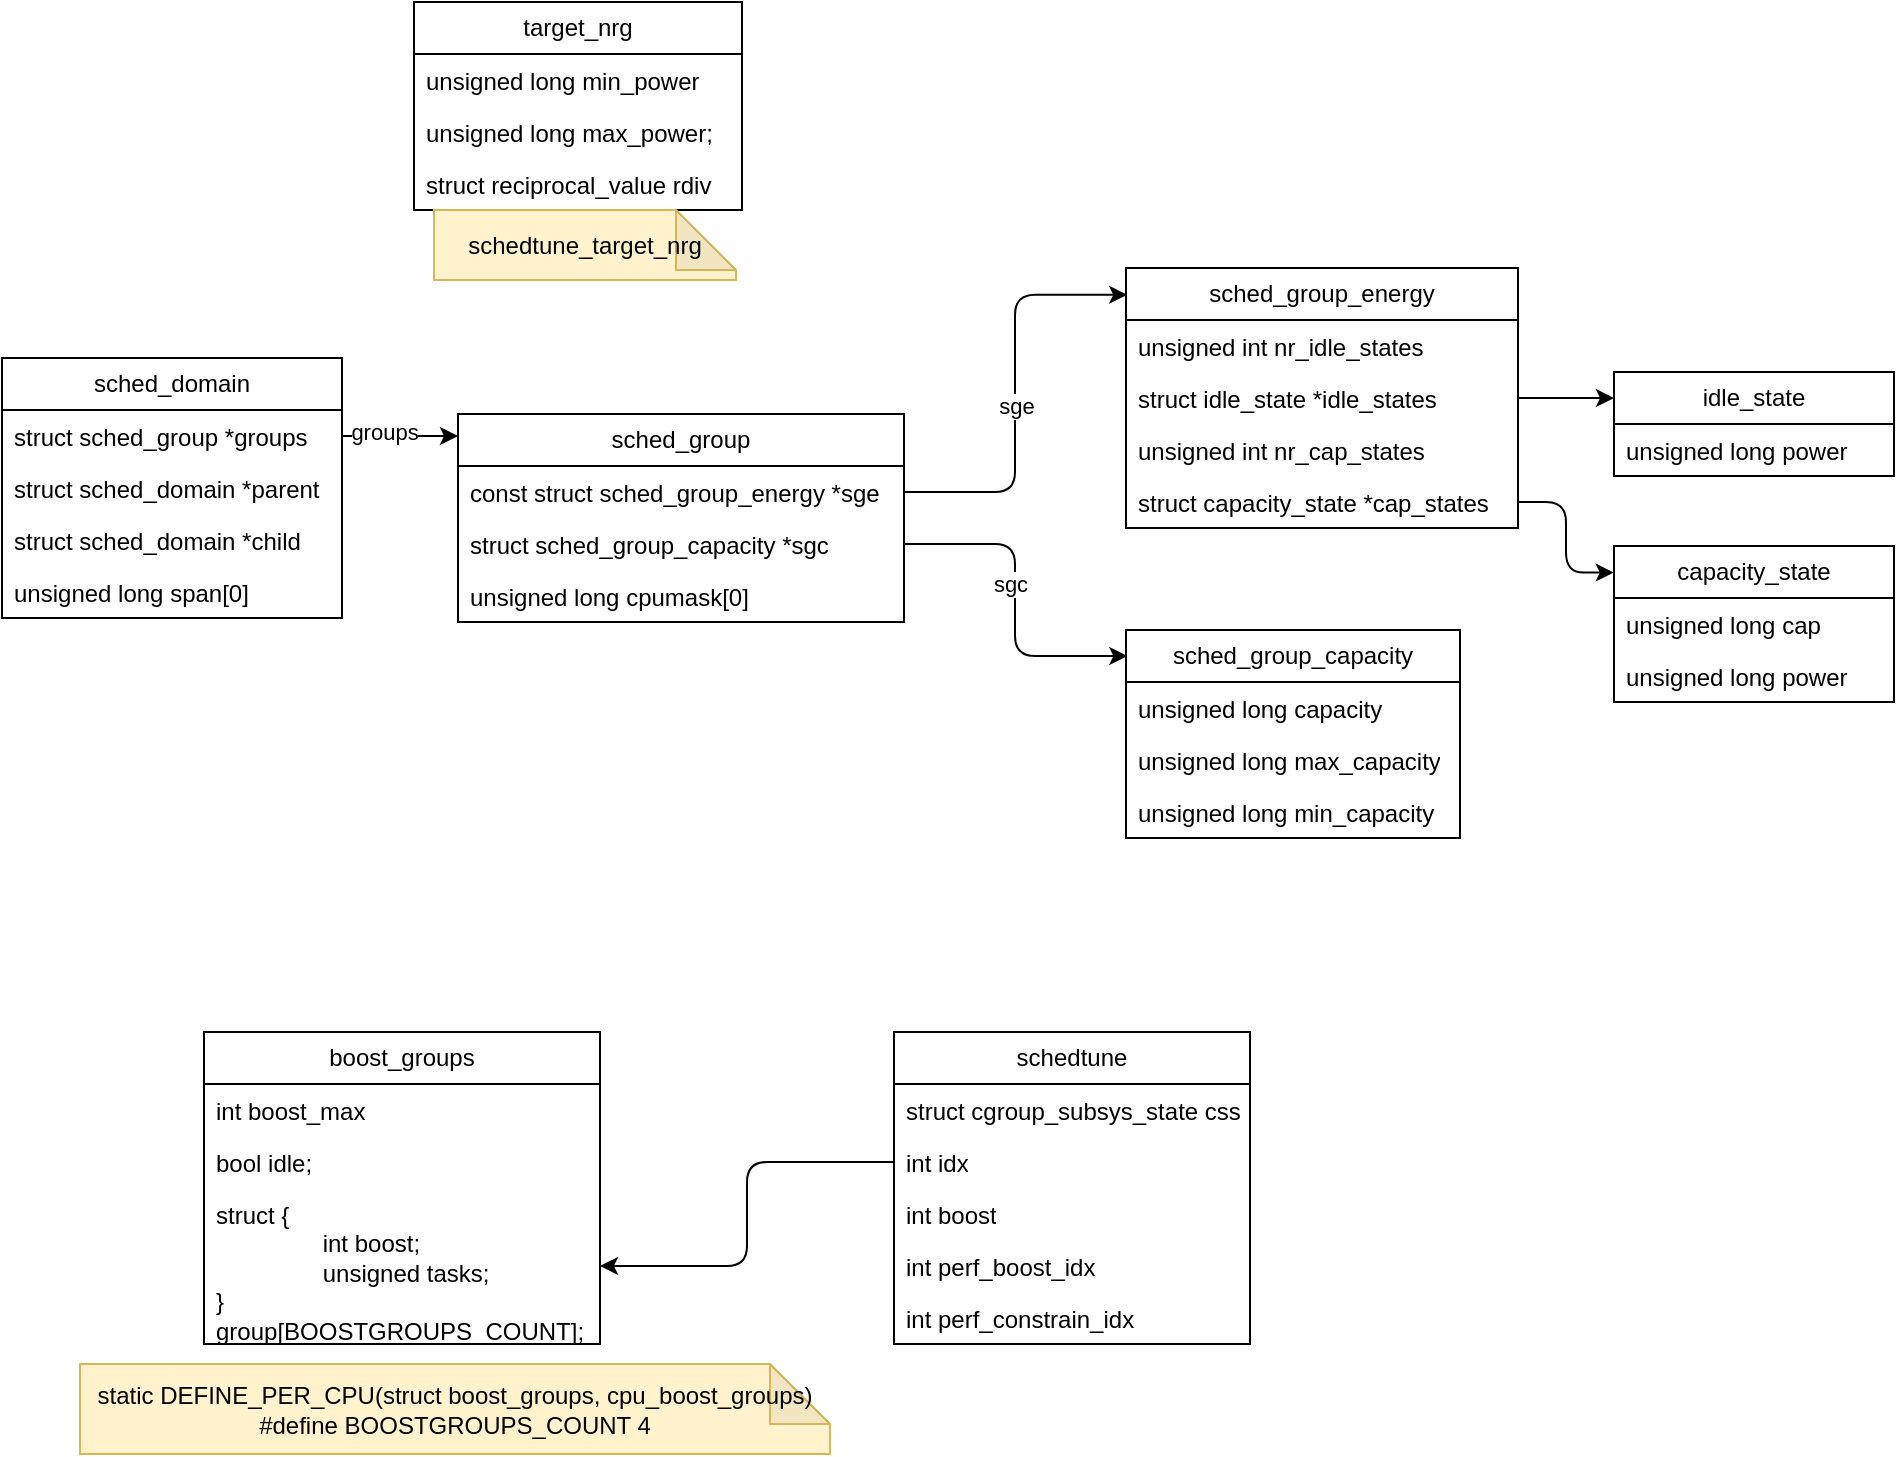 <mxfile version="24.0.7" type="github">
  <diagram name="第 1 页" id="01agbYeh8jdvlxJhbr0P">
    <mxGraphModel dx="1364" dy="827" grid="0" gridSize="10" guides="0" tooltips="1" connect="1" arrows="1" fold="1" page="0" pageScale="1" pageWidth="827" pageHeight="1169" math="0" shadow="0">
      <root>
        <mxCell id="0" />
        <mxCell id="1" parent="0" />
        <mxCell id="DIjDcMSTwJ1lfGA5DYHn-1" value="target_nrg" style="swimlane;fontStyle=0;childLayout=stackLayout;horizontal=1;startSize=26;fillColor=none;horizontalStack=0;resizeParent=1;resizeParentMax=0;resizeLast=0;collapsible=1;marginBottom=0;whiteSpace=wrap;html=1;" parent="1" vertex="1">
          <mxGeometry x="279" y="73" width="164" height="104" as="geometry" />
        </mxCell>
        <mxCell id="DIjDcMSTwJ1lfGA5DYHn-2" value="unsigned long min_power" style="text;strokeColor=none;fillColor=none;align=left;verticalAlign=top;spacingLeft=4;spacingRight=4;overflow=hidden;rotatable=0;points=[[0,0.5],[1,0.5]];portConstraint=eastwest;whiteSpace=wrap;html=1;" parent="DIjDcMSTwJ1lfGA5DYHn-1" vertex="1">
          <mxGeometry y="26" width="164" height="26" as="geometry" />
        </mxCell>
        <mxCell id="DIjDcMSTwJ1lfGA5DYHn-3" value="unsigned long max_power;" style="text;strokeColor=none;fillColor=none;align=left;verticalAlign=top;spacingLeft=4;spacingRight=4;overflow=hidden;rotatable=0;points=[[0,0.5],[1,0.5]];portConstraint=eastwest;whiteSpace=wrap;html=1;" parent="DIjDcMSTwJ1lfGA5DYHn-1" vertex="1">
          <mxGeometry y="52" width="164" height="26" as="geometry" />
        </mxCell>
        <mxCell id="DIjDcMSTwJ1lfGA5DYHn-4" value="struct reciprocal_value rdiv" style="text;strokeColor=none;fillColor=none;align=left;verticalAlign=top;spacingLeft=4;spacingRight=4;overflow=hidden;rotatable=0;points=[[0,0.5],[1,0.5]];portConstraint=eastwest;whiteSpace=wrap;html=1;" parent="DIjDcMSTwJ1lfGA5DYHn-1" vertex="1">
          <mxGeometry y="78" width="164" height="26" as="geometry" />
        </mxCell>
        <mxCell id="DIjDcMSTwJ1lfGA5DYHn-5" value="sched_domain" style="swimlane;fontStyle=0;childLayout=stackLayout;horizontal=1;startSize=26;fillColor=none;horizontalStack=0;resizeParent=1;resizeParentMax=0;resizeLast=0;collapsible=1;marginBottom=0;whiteSpace=wrap;html=1;" parent="1" vertex="1">
          <mxGeometry x="73" y="251" width="170" height="130" as="geometry" />
        </mxCell>
        <mxCell id="DIjDcMSTwJ1lfGA5DYHn-6" value="struct sched_group *groups" style="text;strokeColor=none;fillColor=none;align=left;verticalAlign=top;spacingLeft=4;spacingRight=4;overflow=hidden;rotatable=0;points=[[0,0.5],[1,0.5]];portConstraint=eastwest;whiteSpace=wrap;html=1;" parent="DIjDcMSTwJ1lfGA5DYHn-5" vertex="1">
          <mxGeometry y="26" width="170" height="26" as="geometry" />
        </mxCell>
        <mxCell id="DIjDcMSTwJ1lfGA5DYHn-7" value="struct sched_domain *parent" style="text;strokeColor=none;fillColor=none;align=left;verticalAlign=top;spacingLeft=4;spacingRight=4;overflow=hidden;rotatable=0;points=[[0,0.5],[1,0.5]];portConstraint=eastwest;whiteSpace=wrap;html=1;" parent="DIjDcMSTwJ1lfGA5DYHn-5" vertex="1">
          <mxGeometry y="52" width="170" height="26" as="geometry" />
        </mxCell>
        <mxCell id="VDW7BR7wvnO6Wit2rarF-36" value="struct sched_domain *child" style="text;strokeColor=none;fillColor=none;align=left;verticalAlign=top;spacingLeft=4;spacingRight=4;overflow=hidden;rotatable=0;points=[[0,0.5],[1,0.5]];portConstraint=eastwest;whiteSpace=wrap;html=1;" vertex="1" parent="DIjDcMSTwJ1lfGA5DYHn-5">
          <mxGeometry y="78" width="170" height="26" as="geometry" />
        </mxCell>
        <mxCell id="DIjDcMSTwJ1lfGA5DYHn-8" value="unsigned long span[0]" style="text;strokeColor=none;fillColor=none;align=left;verticalAlign=top;spacingLeft=4;spacingRight=4;overflow=hidden;rotatable=0;points=[[0,0.5],[1,0.5]];portConstraint=eastwest;whiteSpace=wrap;html=1;" parent="DIjDcMSTwJ1lfGA5DYHn-5" vertex="1">
          <mxGeometry y="104" width="170" height="26" as="geometry" />
        </mxCell>
        <mxCell id="DIjDcMSTwJ1lfGA5DYHn-9" value="sched_group" style="swimlane;fontStyle=0;childLayout=stackLayout;horizontal=1;startSize=26;fillColor=none;horizontalStack=0;resizeParent=1;resizeParentMax=0;resizeLast=0;collapsible=1;marginBottom=0;whiteSpace=wrap;html=1;" parent="1" vertex="1">
          <mxGeometry x="301" y="279" width="223" height="104" as="geometry" />
        </mxCell>
        <mxCell id="DIjDcMSTwJ1lfGA5DYHn-10" value="const struct sched_group_energy *sge" style="text;strokeColor=none;fillColor=none;align=left;verticalAlign=top;spacingLeft=4;spacingRight=4;overflow=hidden;rotatable=0;points=[[0,0.5],[1,0.5]];portConstraint=eastwest;whiteSpace=wrap;html=1;" parent="DIjDcMSTwJ1lfGA5DYHn-9" vertex="1">
          <mxGeometry y="26" width="223" height="26" as="geometry" />
        </mxCell>
        <mxCell id="DIjDcMSTwJ1lfGA5DYHn-11" value="struct sched_group_capacity *sgc" style="text;strokeColor=none;fillColor=none;align=left;verticalAlign=top;spacingLeft=4;spacingRight=4;overflow=hidden;rotatable=0;points=[[0,0.5],[1,0.5]];portConstraint=eastwest;whiteSpace=wrap;html=1;" parent="DIjDcMSTwJ1lfGA5DYHn-9" vertex="1">
          <mxGeometry y="52" width="223" height="26" as="geometry" />
        </mxCell>
        <mxCell id="DIjDcMSTwJ1lfGA5DYHn-12" value="unsigned long cpumask[0]" style="text;strokeColor=none;fillColor=none;align=left;verticalAlign=top;spacingLeft=4;spacingRight=4;overflow=hidden;rotatable=0;points=[[0,0.5],[1,0.5]];portConstraint=eastwest;whiteSpace=wrap;html=1;" parent="DIjDcMSTwJ1lfGA5DYHn-9" vertex="1">
          <mxGeometry y="78" width="223" height="26" as="geometry" />
        </mxCell>
        <mxCell id="DIjDcMSTwJ1lfGA5DYHn-13" style="edgeStyle=orthogonalEdgeStyle;rounded=0;orthogonalLoop=1;jettySize=auto;html=1;entryX=0;entryY=0.106;entryDx=0;entryDy=0;entryPerimeter=0;" parent="1" source="DIjDcMSTwJ1lfGA5DYHn-6" edge="1" target="DIjDcMSTwJ1lfGA5DYHn-9">
          <mxGeometry relative="1" as="geometry">
            <mxPoint x="343" y="290" as="targetPoint" />
          </mxGeometry>
        </mxCell>
        <mxCell id="DIjDcMSTwJ1lfGA5DYHn-14" value="groups" style="edgeLabel;html=1;align=center;verticalAlign=middle;resizable=0;points=[];" parent="DIjDcMSTwJ1lfGA5DYHn-13" vertex="1" connectable="0">
          <mxGeometry x="-0.268" y="2" relative="1" as="geometry">
            <mxPoint as="offset" />
          </mxGeometry>
        </mxCell>
        <mxCell id="DIjDcMSTwJ1lfGA5DYHn-15" value="boost_groups" style="swimlane;fontStyle=0;childLayout=stackLayout;horizontal=1;startSize=26;fillColor=none;horizontalStack=0;resizeParent=1;resizeParentMax=0;resizeLast=0;collapsible=1;marginBottom=0;whiteSpace=wrap;html=1;" parent="1" vertex="1">
          <mxGeometry x="174" y="588" width="198" height="156" as="geometry" />
        </mxCell>
        <mxCell id="DIjDcMSTwJ1lfGA5DYHn-16" value="int boost_max" style="text;strokeColor=none;fillColor=none;align=left;verticalAlign=top;spacingLeft=4;spacingRight=4;overflow=hidden;rotatable=0;points=[[0,0.5],[1,0.5]];portConstraint=eastwest;whiteSpace=wrap;html=1;" parent="DIjDcMSTwJ1lfGA5DYHn-15" vertex="1">
          <mxGeometry y="26" width="198" height="26" as="geometry" />
        </mxCell>
        <mxCell id="DIjDcMSTwJ1lfGA5DYHn-17" value="bool idle;" style="text;strokeColor=none;fillColor=none;align=left;verticalAlign=top;spacingLeft=4;spacingRight=4;overflow=hidden;rotatable=0;points=[[0,0.5],[1,0.5]];portConstraint=eastwest;whiteSpace=wrap;html=1;" parent="DIjDcMSTwJ1lfGA5DYHn-15" vertex="1">
          <mxGeometry y="52" width="198" height="26" as="geometry" />
        </mxCell>
        <mxCell id="DIjDcMSTwJ1lfGA5DYHn-18" value="&lt;div&gt;struct {&lt;/div&gt;&lt;div&gt;&lt;span style=&quot;background-color: initial;&quot;&gt;&amp;nbsp; &amp;nbsp; &amp;nbsp; &amp;nbsp; &amp;nbsp; &amp;nbsp; &amp;nbsp; &amp;nbsp; int boost;&lt;/span&gt;&lt;br&gt;&lt;/div&gt;&lt;div&gt;&lt;span style=&quot;background-color: initial;&quot;&gt;&amp;nbsp; &amp;nbsp; &amp;nbsp; &amp;nbsp; &amp;nbsp; &amp;nbsp; &amp;nbsp; &amp;nbsp; unsigned tasks;&lt;/span&gt;&lt;/div&gt;&lt;div&gt;&lt;span style=&quot;background-color: initial;&quot;&gt;} group[BOOSTGROUPS_COUNT];&lt;/span&gt;&lt;/div&gt;" style="text;strokeColor=none;fillColor=none;align=left;verticalAlign=top;spacingLeft=4;spacingRight=4;overflow=hidden;rotatable=0;points=[[0,0.5],[1,0.5]];portConstraint=eastwest;whiteSpace=wrap;html=1;" parent="DIjDcMSTwJ1lfGA5DYHn-15" vertex="1">
          <mxGeometry y="78" width="198" height="78" as="geometry" />
        </mxCell>
        <mxCell id="DIjDcMSTwJ1lfGA5DYHn-24" value="schedtune" style="swimlane;fontStyle=0;childLayout=stackLayout;horizontal=1;startSize=26;fillColor=none;horizontalStack=0;resizeParent=1;resizeParentMax=0;resizeLast=0;collapsible=1;marginBottom=0;whiteSpace=wrap;html=1;" parent="1" vertex="1">
          <mxGeometry x="519" y="588" width="178" height="156" as="geometry" />
        </mxCell>
        <mxCell id="DIjDcMSTwJ1lfGA5DYHn-25" value="struct cgroup_subsys_state css" style="text;strokeColor=none;fillColor=none;align=left;verticalAlign=top;spacingLeft=4;spacingRight=4;overflow=hidden;rotatable=0;points=[[0,0.5],[1,0.5]];portConstraint=eastwest;whiteSpace=wrap;html=1;" parent="DIjDcMSTwJ1lfGA5DYHn-24" vertex="1">
          <mxGeometry y="26" width="178" height="26" as="geometry" />
        </mxCell>
        <mxCell id="DIjDcMSTwJ1lfGA5DYHn-26" value="int idx" style="text;strokeColor=none;fillColor=none;align=left;verticalAlign=top;spacingLeft=4;spacingRight=4;overflow=hidden;rotatable=0;points=[[0,0.5],[1,0.5]];portConstraint=eastwest;whiteSpace=wrap;html=1;" parent="DIjDcMSTwJ1lfGA5DYHn-24" vertex="1">
          <mxGeometry y="52" width="178" height="26" as="geometry" />
        </mxCell>
        <mxCell id="DIjDcMSTwJ1lfGA5DYHn-27" value="int boost" style="text;strokeColor=none;fillColor=none;align=left;verticalAlign=top;spacingLeft=4;spacingRight=4;overflow=hidden;rotatable=0;points=[[0,0.5],[1,0.5]];portConstraint=eastwest;whiteSpace=wrap;html=1;" parent="DIjDcMSTwJ1lfGA5DYHn-24" vertex="1">
          <mxGeometry y="78" width="178" height="26" as="geometry" />
        </mxCell>
        <mxCell id="DIjDcMSTwJ1lfGA5DYHn-28" value="int perf_boost_idx" style="text;strokeColor=none;fillColor=none;align=left;verticalAlign=top;spacingLeft=4;spacingRight=4;overflow=hidden;rotatable=0;points=[[0,0.5],[1,0.5]];portConstraint=eastwest;whiteSpace=wrap;html=1;" parent="DIjDcMSTwJ1lfGA5DYHn-24" vertex="1">
          <mxGeometry y="104" width="178" height="26" as="geometry" />
        </mxCell>
        <mxCell id="DIjDcMSTwJ1lfGA5DYHn-29" value="int perf_constrain_idx" style="text;strokeColor=none;fillColor=none;align=left;verticalAlign=top;spacingLeft=4;spacingRight=4;overflow=hidden;rotatable=0;points=[[0,0.5],[1,0.5]];portConstraint=eastwest;whiteSpace=wrap;html=1;" parent="DIjDcMSTwJ1lfGA5DYHn-24" vertex="1">
          <mxGeometry y="130" width="178" height="26" as="geometry" />
        </mxCell>
        <mxCell id="DIjDcMSTwJ1lfGA5DYHn-30" value="static DEFINE_PER_CPU(struct boost_groups, cpu_boost_groups)&lt;div&gt;#define BOOSTGROUPS_COUNT 4&lt;br&gt;&lt;/div&gt;" style="shape=note;whiteSpace=wrap;html=1;backgroundOutline=1;darkOpacity=0.05;fillColor=#fff2cc;strokeColor=#d6b656;" parent="1" vertex="1">
          <mxGeometry x="112" y="754" width="375" height="45" as="geometry" />
        </mxCell>
        <mxCell id="DIjDcMSTwJ1lfGA5DYHn-31" style="edgeStyle=orthogonalEdgeStyle;rounded=1;orthogonalLoop=1;jettySize=auto;html=1;entryX=1;entryY=0.5;entryDx=0;entryDy=0;curved=0;" parent="1" source="DIjDcMSTwJ1lfGA5DYHn-26" target="DIjDcMSTwJ1lfGA5DYHn-18" edge="1">
          <mxGeometry relative="1" as="geometry" />
        </mxCell>
        <mxCell id="VDW7BR7wvnO6Wit2rarF-1" value="schedtune_target_nrg" style="shape=note;whiteSpace=wrap;html=1;backgroundOutline=1;darkOpacity=0.05;fillColor=#fff2cc;strokeColor=#d6b656;" vertex="1" parent="1">
          <mxGeometry x="289" y="177" width="151" height="35" as="geometry" />
        </mxCell>
        <mxCell id="VDW7BR7wvnO6Wit2rarF-11" value="sched_group_capacity" style="swimlane;fontStyle=0;childLayout=stackLayout;horizontal=1;startSize=26;fillColor=none;horizontalStack=0;resizeParent=1;resizeParentMax=0;resizeLast=0;collapsible=1;marginBottom=0;whiteSpace=wrap;html=1;" vertex="1" parent="1">
          <mxGeometry x="635" y="387" width="167" height="104" as="geometry" />
        </mxCell>
        <mxCell id="VDW7BR7wvnO6Wit2rarF-12" value="unsigned long capacity" style="text;strokeColor=none;fillColor=none;align=left;verticalAlign=top;spacingLeft=4;spacingRight=4;overflow=hidden;rotatable=0;points=[[0,0.5],[1,0.5]];portConstraint=eastwest;whiteSpace=wrap;html=1;" vertex="1" parent="VDW7BR7wvnO6Wit2rarF-11">
          <mxGeometry y="26" width="167" height="26" as="geometry" />
        </mxCell>
        <mxCell id="VDW7BR7wvnO6Wit2rarF-13" value="unsigned long max_capacity" style="text;strokeColor=none;fillColor=none;align=left;verticalAlign=top;spacingLeft=4;spacingRight=4;overflow=hidden;rotatable=0;points=[[0,0.5],[1,0.5]];portConstraint=eastwest;whiteSpace=wrap;html=1;" vertex="1" parent="VDW7BR7wvnO6Wit2rarF-11">
          <mxGeometry y="52" width="167" height="26" as="geometry" />
        </mxCell>
        <mxCell id="VDW7BR7wvnO6Wit2rarF-14" value="unsigned long min_capacity" style="text;strokeColor=none;fillColor=none;align=left;verticalAlign=top;spacingLeft=4;spacingRight=4;overflow=hidden;rotatable=0;points=[[0,0.5],[1,0.5]];portConstraint=eastwest;whiteSpace=wrap;html=1;" vertex="1" parent="VDW7BR7wvnO6Wit2rarF-11">
          <mxGeometry y="78" width="167" height="26" as="geometry" />
        </mxCell>
        <mxCell id="VDW7BR7wvnO6Wit2rarF-16" style="edgeStyle=orthogonalEdgeStyle;rounded=1;orthogonalLoop=1;jettySize=auto;html=1;entryX=0.004;entryY=0.125;entryDx=0;entryDy=0;entryPerimeter=0;exitX=1;exitY=0.5;exitDx=0;exitDy=0;curved=0;" edge="1" parent="1" source="DIjDcMSTwJ1lfGA5DYHn-11" target="VDW7BR7wvnO6Wit2rarF-11">
          <mxGeometry relative="1" as="geometry" />
        </mxCell>
        <mxCell id="VDW7BR7wvnO6Wit2rarF-17" value="sgc" style="edgeLabel;html=1;align=center;verticalAlign=middle;resizable=0;points=[];" vertex="1" connectable="0" parent="VDW7BR7wvnO6Wit2rarF-16">
          <mxGeometry x="-0.1" y="-2" relative="1" as="geometry">
            <mxPoint x="-1" as="offset" />
          </mxGeometry>
        </mxCell>
        <mxCell id="VDW7BR7wvnO6Wit2rarF-18" value="sched_group_energy" style="swimlane;fontStyle=0;childLayout=stackLayout;horizontal=1;startSize=26;fillColor=none;horizontalStack=0;resizeParent=1;resizeParentMax=0;resizeLast=0;collapsible=1;marginBottom=0;whiteSpace=wrap;html=1;" vertex="1" parent="1">
          <mxGeometry x="635" y="206" width="196" height="130" as="geometry" />
        </mxCell>
        <mxCell id="VDW7BR7wvnO6Wit2rarF-19" value="unsigned int nr_idle_states" style="text;strokeColor=none;fillColor=none;align=left;verticalAlign=top;spacingLeft=4;spacingRight=4;overflow=hidden;rotatable=0;points=[[0,0.5],[1,0.5]];portConstraint=eastwest;whiteSpace=wrap;html=1;" vertex="1" parent="VDW7BR7wvnO6Wit2rarF-18">
          <mxGeometry y="26" width="196" height="26" as="geometry" />
        </mxCell>
        <mxCell id="VDW7BR7wvnO6Wit2rarF-20" value="struct idle_state *idle_states" style="text;strokeColor=none;fillColor=none;align=left;verticalAlign=top;spacingLeft=4;spacingRight=4;overflow=hidden;rotatable=0;points=[[0,0.5],[1,0.5]];portConstraint=eastwest;whiteSpace=wrap;html=1;" vertex="1" parent="VDW7BR7wvnO6Wit2rarF-18">
          <mxGeometry y="52" width="196" height="26" as="geometry" />
        </mxCell>
        <mxCell id="VDW7BR7wvnO6Wit2rarF-21" value="unsigned int nr_cap_states" style="text;strokeColor=none;fillColor=none;align=left;verticalAlign=top;spacingLeft=4;spacingRight=4;overflow=hidden;rotatable=0;points=[[0,0.5],[1,0.5]];portConstraint=eastwest;whiteSpace=wrap;html=1;" vertex="1" parent="VDW7BR7wvnO6Wit2rarF-18">
          <mxGeometry y="78" width="196" height="26" as="geometry" />
        </mxCell>
        <mxCell id="VDW7BR7wvnO6Wit2rarF-22" value="struct capacity_state *cap_states" style="text;strokeColor=none;fillColor=none;align=left;verticalAlign=top;spacingLeft=4;spacingRight=4;overflow=hidden;rotatable=0;points=[[0,0.5],[1,0.5]];portConstraint=eastwest;whiteSpace=wrap;html=1;" vertex="1" parent="VDW7BR7wvnO6Wit2rarF-18">
          <mxGeometry y="104" width="196" height="26" as="geometry" />
        </mxCell>
        <mxCell id="VDW7BR7wvnO6Wit2rarF-23" style="edgeStyle=orthogonalEdgeStyle;rounded=1;orthogonalLoop=1;jettySize=auto;html=1;entryX=0.003;entryY=0.103;entryDx=0;entryDy=0;entryPerimeter=0;curved=0;" edge="1" parent="1" source="DIjDcMSTwJ1lfGA5DYHn-10" target="VDW7BR7wvnO6Wit2rarF-18">
          <mxGeometry relative="1" as="geometry" />
        </mxCell>
        <mxCell id="VDW7BR7wvnO6Wit2rarF-24" value="sge" style="edgeLabel;html=1;align=center;verticalAlign=middle;resizable=0;points=[];" vertex="1" connectable="0" parent="VDW7BR7wvnO6Wit2rarF-23">
          <mxGeometry x="-0.063" relative="1" as="geometry">
            <mxPoint as="offset" />
          </mxGeometry>
        </mxCell>
        <mxCell id="VDW7BR7wvnO6Wit2rarF-25" value="idle_state" style="swimlane;fontStyle=0;childLayout=stackLayout;horizontal=1;startSize=26;fillColor=none;horizontalStack=0;resizeParent=1;resizeParentMax=0;resizeLast=0;collapsible=1;marginBottom=0;whiteSpace=wrap;html=1;" vertex="1" parent="1">
          <mxGeometry x="879" y="258" width="140" height="52" as="geometry" />
        </mxCell>
        <mxCell id="VDW7BR7wvnO6Wit2rarF-26" value="unsigned long power" style="text;strokeColor=none;fillColor=none;align=left;verticalAlign=top;spacingLeft=4;spacingRight=4;overflow=hidden;rotatable=0;points=[[0,0.5],[1,0.5]];portConstraint=eastwest;whiteSpace=wrap;html=1;" vertex="1" parent="VDW7BR7wvnO6Wit2rarF-25">
          <mxGeometry y="26" width="140" height="26" as="geometry" />
        </mxCell>
        <mxCell id="VDW7BR7wvnO6Wit2rarF-29" style="edgeStyle=orthogonalEdgeStyle;rounded=1;orthogonalLoop=1;jettySize=auto;html=1;entryX=0;entryY=0.25;entryDx=0;entryDy=0;curved=0;" edge="1" parent="1" source="VDW7BR7wvnO6Wit2rarF-20" target="VDW7BR7wvnO6Wit2rarF-25">
          <mxGeometry relative="1" as="geometry" />
        </mxCell>
        <mxCell id="VDW7BR7wvnO6Wit2rarF-30" value="capacity_state" style="swimlane;fontStyle=0;childLayout=stackLayout;horizontal=1;startSize=26;fillColor=none;horizontalStack=0;resizeParent=1;resizeParentMax=0;resizeLast=0;collapsible=1;marginBottom=0;whiteSpace=wrap;html=1;" vertex="1" parent="1">
          <mxGeometry x="879" y="345" width="140" height="78" as="geometry" />
        </mxCell>
        <mxCell id="VDW7BR7wvnO6Wit2rarF-31" value="unsigned long cap" style="text;strokeColor=none;fillColor=none;align=left;verticalAlign=top;spacingLeft=4;spacingRight=4;overflow=hidden;rotatable=0;points=[[0,0.5],[1,0.5]];portConstraint=eastwest;whiteSpace=wrap;html=1;" vertex="1" parent="VDW7BR7wvnO6Wit2rarF-30">
          <mxGeometry y="26" width="140" height="26" as="geometry" />
        </mxCell>
        <mxCell id="VDW7BR7wvnO6Wit2rarF-32" value="unsigned long power" style="text;strokeColor=none;fillColor=none;align=left;verticalAlign=top;spacingLeft=4;spacingRight=4;overflow=hidden;rotatable=0;points=[[0,0.5],[1,0.5]];portConstraint=eastwest;whiteSpace=wrap;html=1;" vertex="1" parent="VDW7BR7wvnO6Wit2rarF-30">
          <mxGeometry y="52" width="140" height="26" as="geometry" />
        </mxCell>
        <mxCell id="VDW7BR7wvnO6Wit2rarF-34" style="edgeStyle=orthogonalEdgeStyle;rounded=1;orthogonalLoop=1;jettySize=auto;html=1;entryX=-0.001;entryY=0.17;entryDx=0;entryDy=0;entryPerimeter=0;curved=0;" edge="1" parent="1" source="VDW7BR7wvnO6Wit2rarF-22" target="VDW7BR7wvnO6Wit2rarF-30">
          <mxGeometry relative="1" as="geometry" />
        </mxCell>
      </root>
    </mxGraphModel>
  </diagram>
</mxfile>
